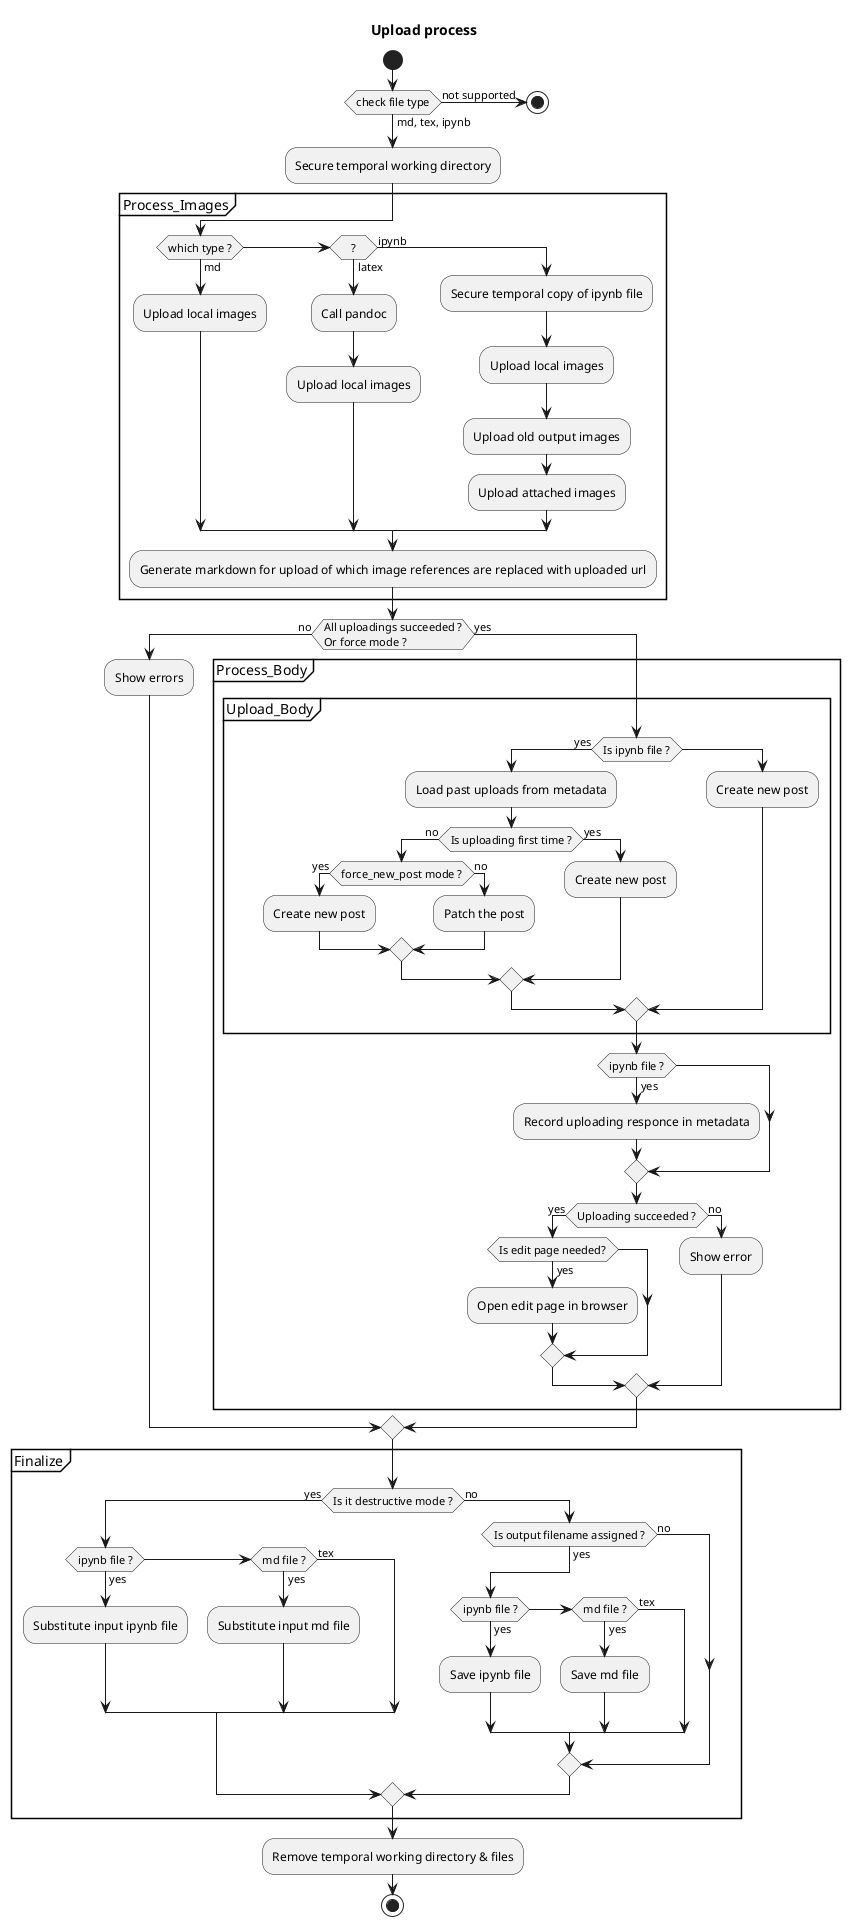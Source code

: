@startuml
title Upload process

start

if (check file type) then (not supported)
    stop
else (md, tex, ipynb)
endif

:Secure temporal working directory;

partition Process_Images {
    if (which type ?) then (md)
        :Upload local images;
    elseif (?) then (latex)
        :Call pandoc;
        :Upload local images;
    else (ipynb)
        :Secure temporal copy of ipynb file;
        :Upload local images;
        :Upload old output images;
        :Upload attached images;
    endif
    :Generate markdown for upload of which image references are replaced with uploaded url;
}

if (All uploadings succeeded ?\nOr force mode ?) then (no)
    :Show errors;
else (yes)
    partition Process_Body {
        partition Upload_Body {
            if (Is ipynb file ?) then (yes)
                :Load past uploads from metadata;
                if (Is uploading first time ?) then (no)
                    if (force_new_post mode ?) then (yes)
                        :Create new post;
                    else (no)
                        :Patch the post;
                    endif
                else (yes)
                    :Create new post;
                endif
            else
                :Create new post;
            endif
        }

        if (ipynb file ?) then (yes)
            :Record uploading responce in metadata;
        endif

        if (Uploading succeeded ?) then (yes)
            if (Is edit page needed?) then (yes)
                :Open edit page in browser;
            endif
        else (no) 
            :Show error;
        endif
    }
endif

partition Finalize {
    if (Is it destructive mode ?) then (yes)
        if (ipynb file ?) then (yes)
            :Substitute input ipynb file;
        elseif (md file ?) then (yes)
            :Substitute input md file;
        else (tex)
        endif
    else (no)
        if (Is output filename assigned ?) then (yes)
            if (ipynb file ?) then (yes)
                :Save ipynb file;
            elseif (md file ?) then (yes)
                :Save md file;
            else (tex)
            endif
        else (no)
        endif
    endif
    
}

:Remove temporal working directory & files;

stop

@enduml
